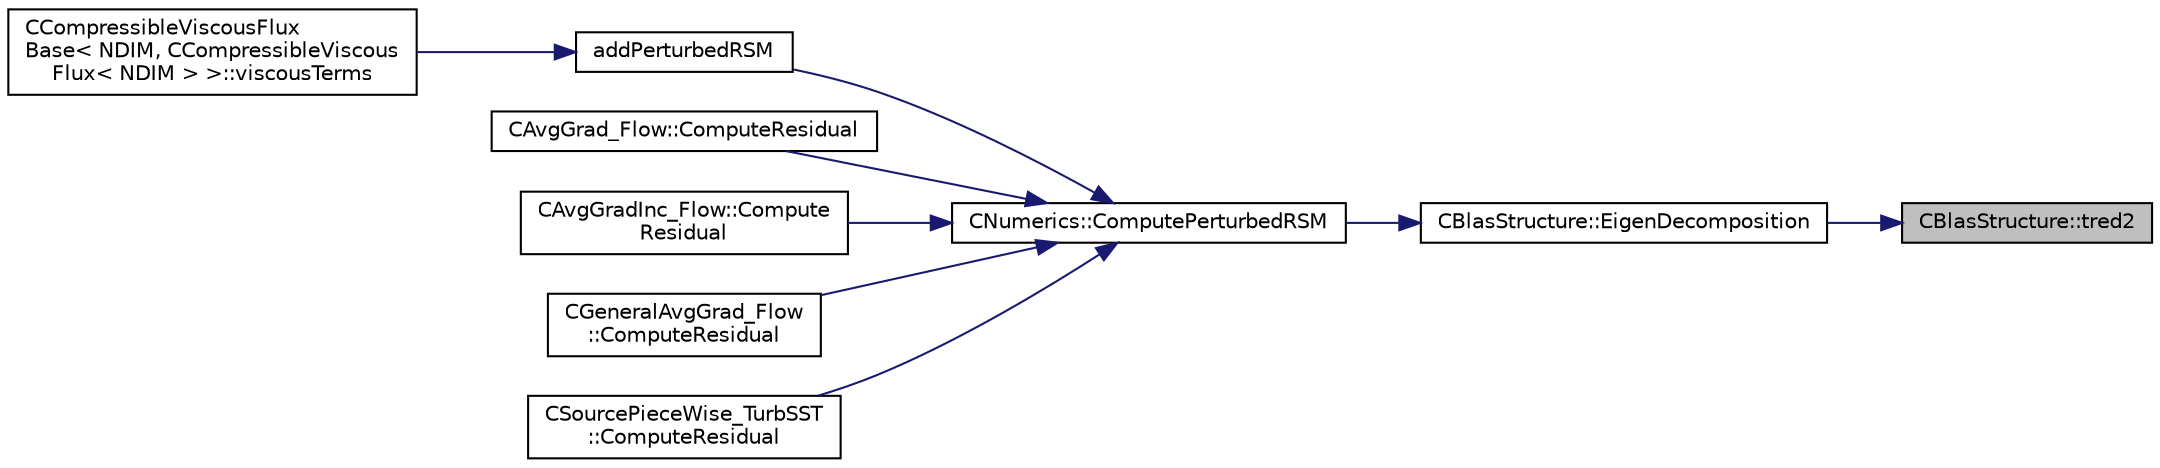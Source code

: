 digraph "CBlasStructure::tred2"
{
 // LATEX_PDF_SIZE
  edge [fontname="Helvetica",fontsize="10",labelfontname="Helvetica",labelfontsize="10"];
  node [fontname="Helvetica",fontsize="10",shape=record];
  rankdir="RL";
  Node1 [label="CBlasStructure::tred2",height=0.2,width=0.4,color="black", fillcolor="grey75", style="filled", fontcolor="black",tooltip="tred2 Author:"];
  Node1 -> Node2 [dir="back",color="midnightblue",fontsize="10",style="solid",fontname="Helvetica"];
  Node2 [label="CBlasStructure::EigenDecomposition",height=0.2,width=0.4,color="black", fillcolor="white", style="filled",URL="$classCBlasStructure.html#a277569e1a51bf41ac5b988a839b309c7",tooltip="Decomposes the symmetric matrix A_ij, into eigenvectors and eigenvalues."];
  Node2 -> Node3 [dir="back",color="midnightblue",fontsize="10",style="solid",fontname="Helvetica"];
  Node3 [label="CNumerics::ComputePerturbedRSM",height=0.2,width=0.4,color="black", fillcolor="white", style="filled",URL="$classCNumerics.html#a63e8563eb6e5e4afd133f3147e2d3390",tooltip="Perturb the Reynolds stress tensor based on parameters."];
  Node3 -> Node4 [dir="back",color="midnightblue",fontsize="10",style="solid",fontname="Helvetica"];
  Node4 [label="addPerturbedRSM",height=0.2,width=0.4,color="black", fillcolor="white", style="filled",URL="$diffusion_2common_8hpp.html#a280131aa990e531f4da1ffc2aa30c691",tooltip="Add perturbed stress tensor."];
  Node4 -> Node5 [dir="back",color="midnightblue",fontsize="10",style="solid",fontname="Helvetica"];
  Node5 [label="CCompressibleViscousFlux\lBase\< NDIM, CCompressibleViscous\lFlux\< NDIM \> \>::viscousTerms",height=0.2,width=0.4,color="black", fillcolor="white", style="filled",URL="$classCCompressibleViscousFluxBase.html#a2feac6faba6a30370c0632c74d6d4cf4",tooltip="Add viscous contributions to flux and jacobians."];
  Node3 -> Node6 [dir="back",color="midnightblue",fontsize="10",style="solid",fontname="Helvetica"];
  Node6 [label="CAvgGrad_Flow::ComputeResidual",height=0.2,width=0.4,color="black", fillcolor="white", style="filled",URL="$classCAvgGrad__Flow.html#a24116483420da4c85e134442cbce7590",tooltip="Compute the viscous flow residual using an average of gradients."];
  Node3 -> Node7 [dir="back",color="midnightblue",fontsize="10",style="solid",fontname="Helvetica"];
  Node7 [label="CAvgGradInc_Flow::Compute\lResidual",height=0.2,width=0.4,color="black", fillcolor="white", style="filled",URL="$classCAvgGradInc__Flow.html#a01d7de2a96934050c3cc1ccda489dd0c",tooltip="Compute the viscous flow residual using an average of gradients."];
  Node3 -> Node8 [dir="back",color="midnightblue",fontsize="10",style="solid",fontname="Helvetica"];
  Node8 [label="CGeneralAvgGrad_Flow\l::ComputeResidual",height=0.2,width=0.4,color="black", fillcolor="white", style="filled",URL="$classCGeneralAvgGrad__Flow.html#af77f9f862b6b097256d3521a829e97d9",tooltip="Compute the viscous flow residual using an average of gradients."];
  Node3 -> Node9 [dir="back",color="midnightblue",fontsize="10",style="solid",fontname="Helvetica"];
  Node9 [label="CSourcePieceWise_TurbSST\l::ComputeResidual",height=0.2,width=0.4,color="black", fillcolor="white", style="filled",URL="$classCSourcePieceWise__TurbSST.html#a6d1441810be5842a599a57908180032c",tooltip="Residual for source term integration."];
}
